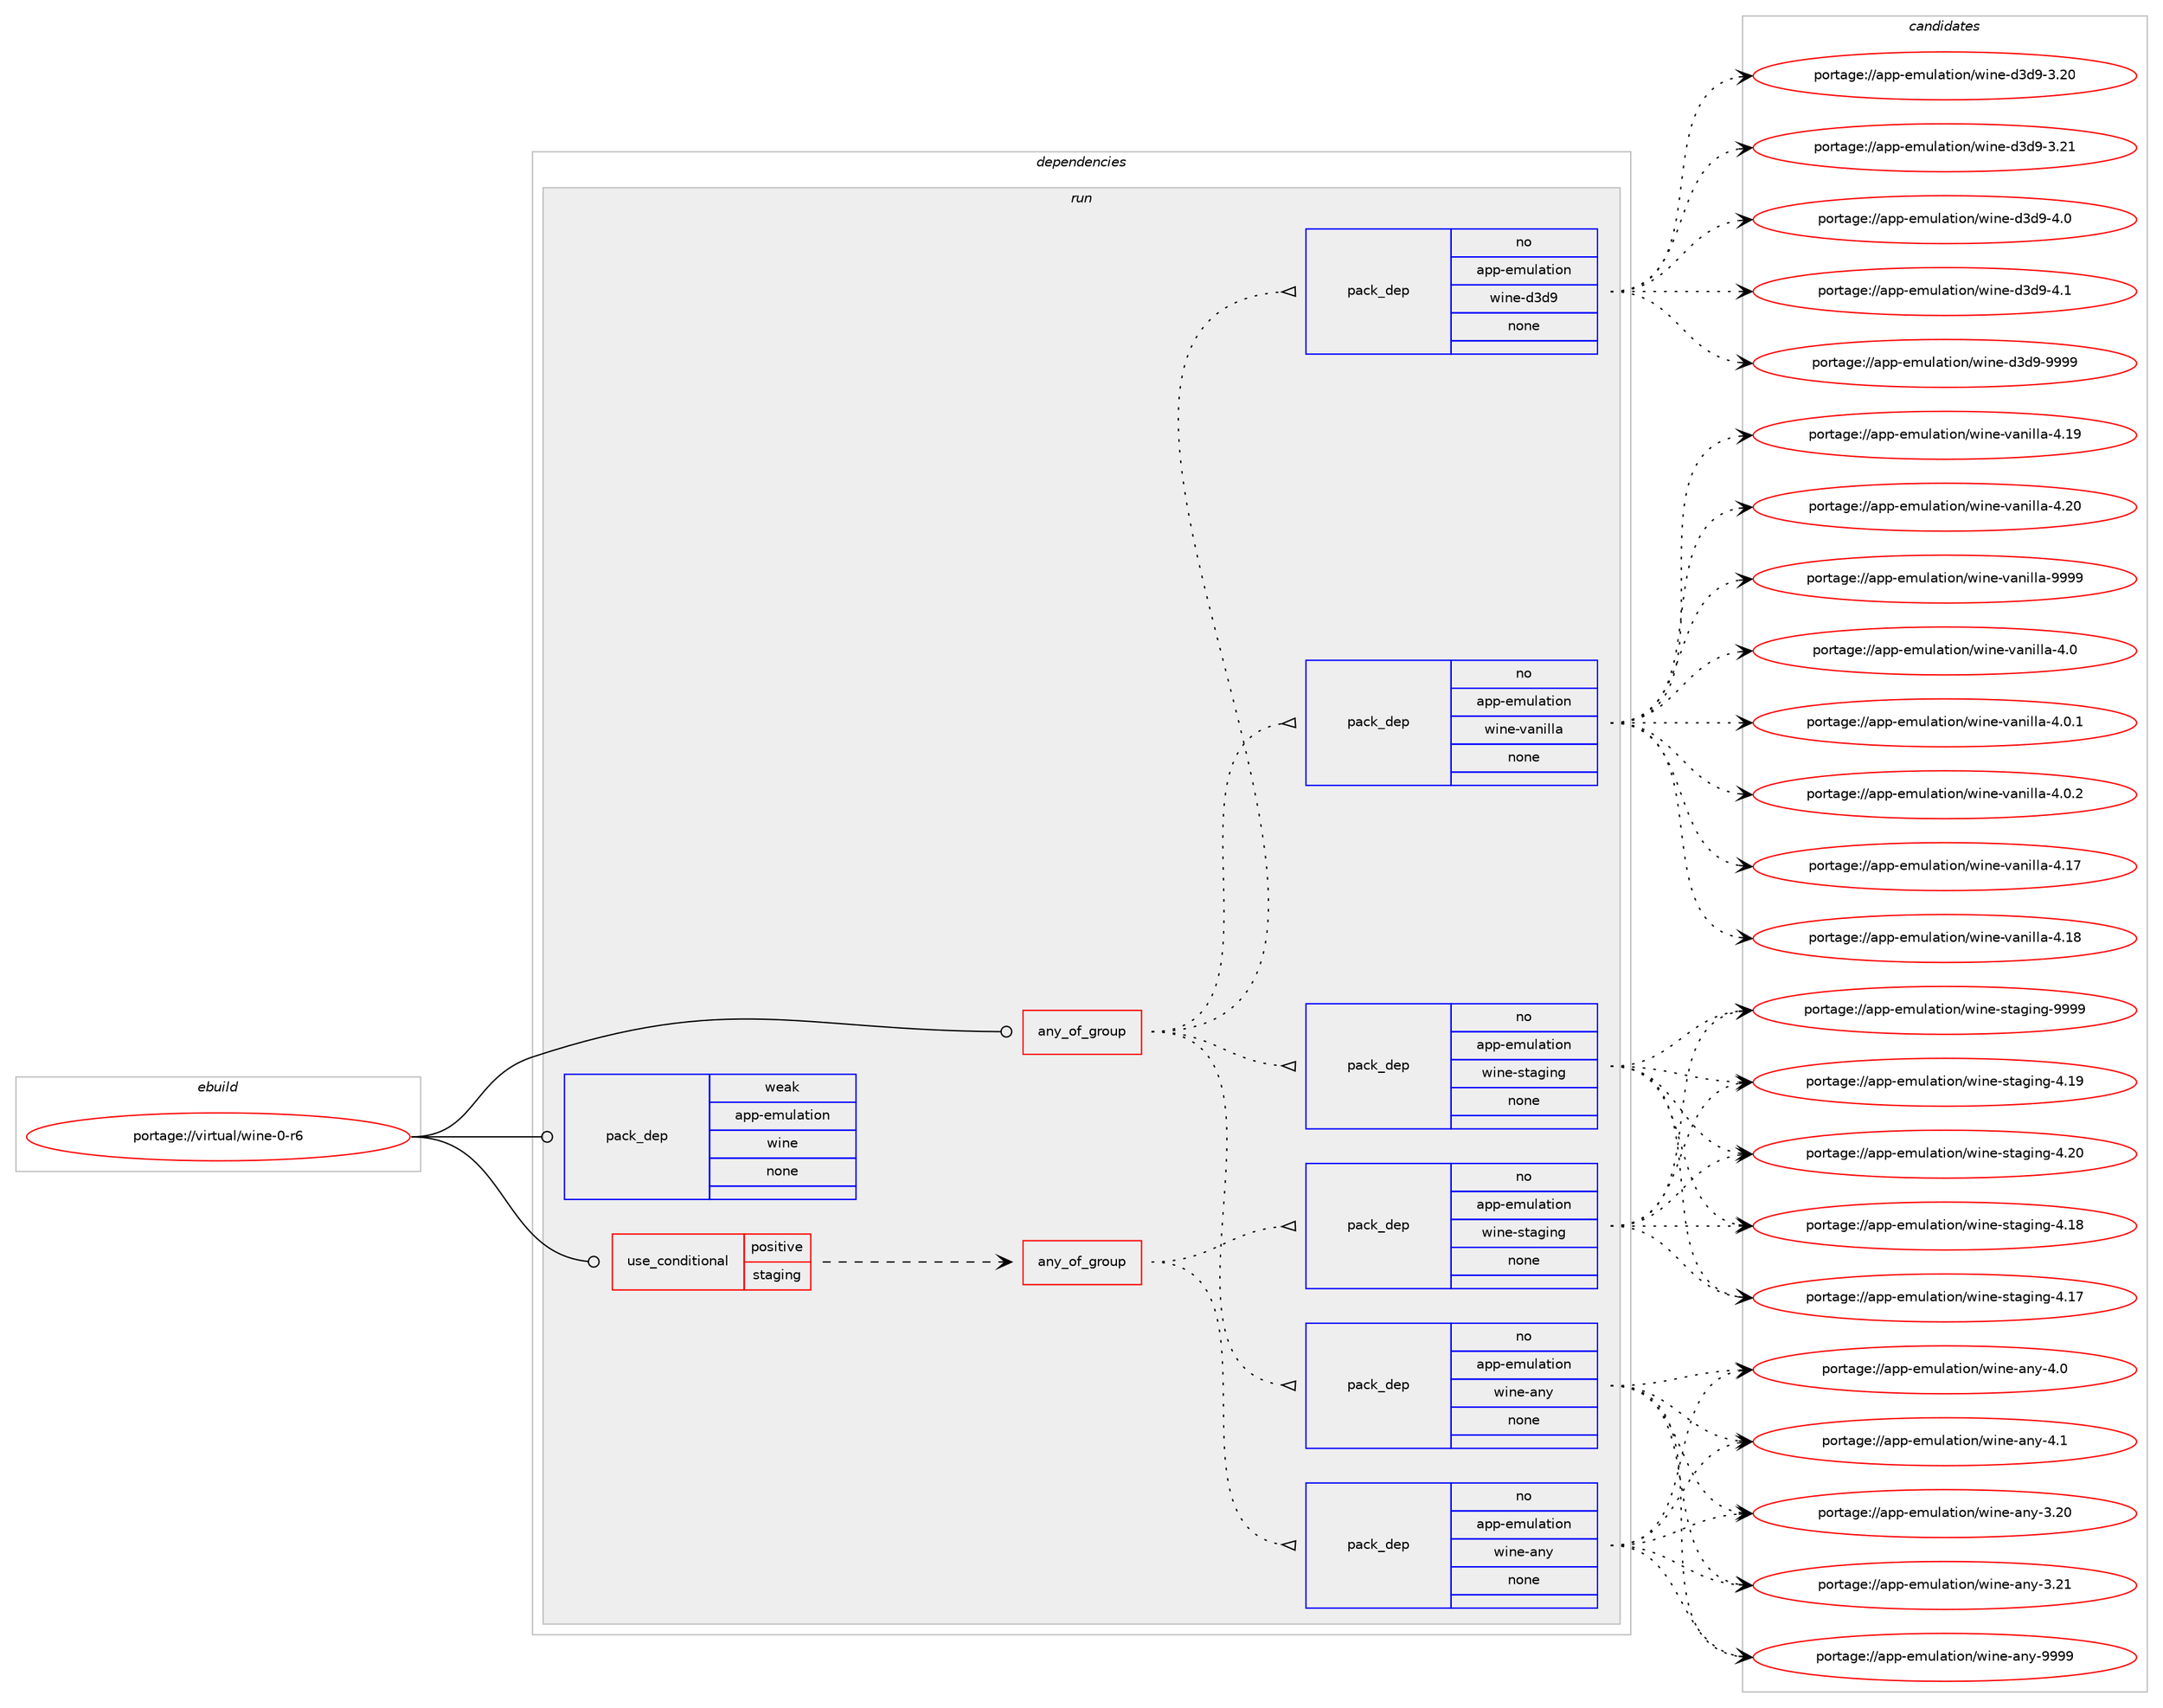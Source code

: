 digraph prolog {

# *************
# Graph options
# *************

newrank=true;
concentrate=true;
compound=true;
graph [rankdir=LR,fontname=Helvetica,fontsize=10,ranksep=1.5];#, ranksep=2.5, nodesep=0.2];
edge  [arrowhead=vee];
node  [fontname=Helvetica,fontsize=10];

# **********
# The ebuild
# **********

subgraph cluster_leftcol {
color=gray;
rank=same;
label=<<i>ebuild</i>>;
id [label="portage://virtual/wine-0-r6", color=red, width=4, href="../virtual/wine-0-r6.svg"];
}

# ****************
# The dependencies
# ****************

subgraph cluster_midcol {
color=gray;
label=<<i>dependencies</i>>;
subgraph cluster_compile {
fillcolor="#eeeeee";
style=filled;
label=<<i>compile</i>>;
}
subgraph cluster_compileandrun {
fillcolor="#eeeeee";
style=filled;
label=<<i>compile and run</i>>;
}
subgraph cluster_run {
fillcolor="#eeeeee";
style=filled;
label=<<i>run</i>>;
subgraph any7437 {
dependency436238 [label=<<TABLE BORDER="0" CELLBORDER="1" CELLSPACING="0" CELLPADDING="4"><TR><TD CELLPADDING="10">any_of_group</TD></TR></TABLE>>, shape=none, color=red];subgraph pack323392 {
dependency436239 [label=<<TABLE BORDER="0" CELLBORDER="1" CELLSPACING="0" CELLPADDING="4" WIDTH="220"><TR><TD ROWSPAN="6" CELLPADDING="30">pack_dep</TD></TR><TR><TD WIDTH="110">no</TD></TR><TR><TD>app-emulation</TD></TR><TR><TD>wine-vanilla</TD></TR><TR><TD>none</TD></TR><TR><TD></TD></TR></TABLE>>, shape=none, color=blue];
}
dependency436238:e -> dependency436239:w [weight=20,style="dotted",arrowhead="oinv"];
subgraph pack323393 {
dependency436240 [label=<<TABLE BORDER="0" CELLBORDER="1" CELLSPACING="0" CELLPADDING="4" WIDTH="220"><TR><TD ROWSPAN="6" CELLPADDING="30">pack_dep</TD></TR><TR><TD WIDTH="110">no</TD></TR><TR><TD>app-emulation</TD></TR><TR><TD>wine-staging</TD></TR><TR><TD>none</TD></TR><TR><TD></TD></TR></TABLE>>, shape=none, color=blue];
}
dependency436238:e -> dependency436240:w [weight=20,style="dotted",arrowhead="oinv"];
subgraph pack323394 {
dependency436241 [label=<<TABLE BORDER="0" CELLBORDER="1" CELLSPACING="0" CELLPADDING="4" WIDTH="220"><TR><TD ROWSPAN="6" CELLPADDING="30">pack_dep</TD></TR><TR><TD WIDTH="110">no</TD></TR><TR><TD>app-emulation</TD></TR><TR><TD>wine-d3d9</TD></TR><TR><TD>none</TD></TR><TR><TD></TD></TR></TABLE>>, shape=none, color=blue];
}
dependency436238:e -> dependency436241:w [weight=20,style="dotted",arrowhead="oinv"];
subgraph pack323395 {
dependency436242 [label=<<TABLE BORDER="0" CELLBORDER="1" CELLSPACING="0" CELLPADDING="4" WIDTH="220"><TR><TD ROWSPAN="6" CELLPADDING="30">pack_dep</TD></TR><TR><TD WIDTH="110">no</TD></TR><TR><TD>app-emulation</TD></TR><TR><TD>wine-any</TD></TR><TR><TD>none</TD></TR><TR><TD></TD></TR></TABLE>>, shape=none, color=blue];
}
dependency436238:e -> dependency436242:w [weight=20,style="dotted",arrowhead="oinv"];
}
id:e -> dependency436238:w [weight=20,style="solid",arrowhead="odot"];
subgraph cond105147 {
dependency436243 [label=<<TABLE BORDER="0" CELLBORDER="1" CELLSPACING="0" CELLPADDING="4"><TR><TD ROWSPAN="3" CELLPADDING="10">use_conditional</TD></TR><TR><TD>positive</TD></TR><TR><TD>staging</TD></TR></TABLE>>, shape=none, color=red];
subgraph any7438 {
dependency436244 [label=<<TABLE BORDER="0" CELLBORDER="1" CELLSPACING="0" CELLPADDING="4"><TR><TD CELLPADDING="10">any_of_group</TD></TR></TABLE>>, shape=none, color=red];subgraph pack323396 {
dependency436245 [label=<<TABLE BORDER="0" CELLBORDER="1" CELLSPACING="0" CELLPADDING="4" WIDTH="220"><TR><TD ROWSPAN="6" CELLPADDING="30">pack_dep</TD></TR><TR><TD WIDTH="110">no</TD></TR><TR><TD>app-emulation</TD></TR><TR><TD>wine-staging</TD></TR><TR><TD>none</TD></TR><TR><TD></TD></TR></TABLE>>, shape=none, color=blue];
}
dependency436244:e -> dependency436245:w [weight=20,style="dotted",arrowhead="oinv"];
subgraph pack323397 {
dependency436246 [label=<<TABLE BORDER="0" CELLBORDER="1" CELLSPACING="0" CELLPADDING="4" WIDTH="220"><TR><TD ROWSPAN="6" CELLPADDING="30">pack_dep</TD></TR><TR><TD WIDTH="110">no</TD></TR><TR><TD>app-emulation</TD></TR><TR><TD>wine-any</TD></TR><TR><TD>none</TD></TR><TR><TD></TD></TR></TABLE>>, shape=none, color=blue];
}
dependency436244:e -> dependency436246:w [weight=20,style="dotted",arrowhead="oinv"];
}
dependency436243:e -> dependency436244:w [weight=20,style="dashed",arrowhead="vee"];
}
id:e -> dependency436243:w [weight=20,style="solid",arrowhead="odot"];
subgraph pack323398 {
dependency436247 [label=<<TABLE BORDER="0" CELLBORDER="1" CELLSPACING="0" CELLPADDING="4" WIDTH="220"><TR><TD ROWSPAN="6" CELLPADDING="30">pack_dep</TD></TR><TR><TD WIDTH="110">weak</TD></TR><TR><TD>app-emulation</TD></TR><TR><TD>wine</TD></TR><TR><TD>none</TD></TR><TR><TD></TD></TR></TABLE>>, shape=none, color=blue];
}
id:e -> dependency436247:w [weight=20,style="solid",arrowhead="odot"];
}
}

# **************
# The candidates
# **************

subgraph cluster_choices {
rank=same;
color=gray;
label=<<i>candidates</i>>;

subgraph choice323392 {
color=black;
nodesep=1;
choiceportage9711211245101109117108971161051111104711910511010145118971101051081089745524648 [label="portage://app-emulation/wine-vanilla-4.0", color=red, width=4,href="../app-emulation/wine-vanilla-4.0.svg"];
choiceportage97112112451011091171089711610511111047119105110101451189711010510810897455246484649 [label="portage://app-emulation/wine-vanilla-4.0.1", color=red, width=4,href="../app-emulation/wine-vanilla-4.0.1.svg"];
choiceportage97112112451011091171089711610511111047119105110101451189711010510810897455246484650 [label="portage://app-emulation/wine-vanilla-4.0.2", color=red, width=4,href="../app-emulation/wine-vanilla-4.0.2.svg"];
choiceportage971121124510110911710897116105111110471191051101014511897110105108108974552464955 [label="portage://app-emulation/wine-vanilla-4.17", color=red, width=4,href="../app-emulation/wine-vanilla-4.17.svg"];
choiceportage971121124510110911710897116105111110471191051101014511897110105108108974552464956 [label="portage://app-emulation/wine-vanilla-4.18", color=red, width=4,href="../app-emulation/wine-vanilla-4.18.svg"];
choiceportage971121124510110911710897116105111110471191051101014511897110105108108974552464957 [label="portage://app-emulation/wine-vanilla-4.19", color=red, width=4,href="../app-emulation/wine-vanilla-4.19.svg"];
choiceportage971121124510110911710897116105111110471191051101014511897110105108108974552465048 [label="portage://app-emulation/wine-vanilla-4.20", color=red, width=4,href="../app-emulation/wine-vanilla-4.20.svg"];
choiceportage971121124510110911710897116105111110471191051101014511897110105108108974557575757 [label="portage://app-emulation/wine-vanilla-9999", color=red, width=4,href="../app-emulation/wine-vanilla-9999.svg"];
dependency436239:e -> choiceportage9711211245101109117108971161051111104711910511010145118971101051081089745524648:w [style=dotted,weight="100"];
dependency436239:e -> choiceportage97112112451011091171089711610511111047119105110101451189711010510810897455246484649:w [style=dotted,weight="100"];
dependency436239:e -> choiceportage97112112451011091171089711610511111047119105110101451189711010510810897455246484650:w [style=dotted,weight="100"];
dependency436239:e -> choiceportage971121124510110911710897116105111110471191051101014511897110105108108974552464955:w [style=dotted,weight="100"];
dependency436239:e -> choiceportage971121124510110911710897116105111110471191051101014511897110105108108974552464956:w [style=dotted,weight="100"];
dependency436239:e -> choiceportage971121124510110911710897116105111110471191051101014511897110105108108974552464957:w [style=dotted,weight="100"];
dependency436239:e -> choiceportage971121124510110911710897116105111110471191051101014511897110105108108974552465048:w [style=dotted,weight="100"];
dependency436239:e -> choiceportage971121124510110911710897116105111110471191051101014511897110105108108974557575757:w [style=dotted,weight="100"];
}
subgraph choice323393 {
color=black;
nodesep=1;
choiceportage9711211245101109117108971161051111104711910511010145115116971031051101034552464955 [label="portage://app-emulation/wine-staging-4.17", color=red, width=4,href="../app-emulation/wine-staging-4.17.svg"];
choiceportage9711211245101109117108971161051111104711910511010145115116971031051101034552464956 [label="portage://app-emulation/wine-staging-4.18", color=red, width=4,href="../app-emulation/wine-staging-4.18.svg"];
choiceportage9711211245101109117108971161051111104711910511010145115116971031051101034552464957 [label="portage://app-emulation/wine-staging-4.19", color=red, width=4,href="../app-emulation/wine-staging-4.19.svg"];
choiceportage9711211245101109117108971161051111104711910511010145115116971031051101034552465048 [label="portage://app-emulation/wine-staging-4.20", color=red, width=4,href="../app-emulation/wine-staging-4.20.svg"];
choiceportage9711211245101109117108971161051111104711910511010145115116971031051101034557575757 [label="portage://app-emulation/wine-staging-9999", color=red, width=4,href="../app-emulation/wine-staging-9999.svg"];
dependency436240:e -> choiceportage9711211245101109117108971161051111104711910511010145115116971031051101034552464955:w [style=dotted,weight="100"];
dependency436240:e -> choiceportage9711211245101109117108971161051111104711910511010145115116971031051101034552464956:w [style=dotted,weight="100"];
dependency436240:e -> choiceportage9711211245101109117108971161051111104711910511010145115116971031051101034552464957:w [style=dotted,weight="100"];
dependency436240:e -> choiceportage9711211245101109117108971161051111104711910511010145115116971031051101034552465048:w [style=dotted,weight="100"];
dependency436240:e -> choiceportage9711211245101109117108971161051111104711910511010145115116971031051101034557575757:w [style=dotted,weight="100"];
}
subgraph choice323394 {
color=black;
nodesep=1;
choiceportage971121124510110911710897116105111110471191051101014510051100574551465048 [label="portage://app-emulation/wine-d3d9-3.20", color=red, width=4,href="../app-emulation/wine-d3d9-3.20.svg"];
choiceportage971121124510110911710897116105111110471191051101014510051100574551465049 [label="portage://app-emulation/wine-d3d9-3.21", color=red, width=4,href="../app-emulation/wine-d3d9-3.21.svg"];
choiceportage9711211245101109117108971161051111104711910511010145100511005745524648 [label="portage://app-emulation/wine-d3d9-4.0", color=red, width=4,href="../app-emulation/wine-d3d9-4.0.svg"];
choiceportage9711211245101109117108971161051111104711910511010145100511005745524649 [label="portage://app-emulation/wine-d3d9-4.1", color=red, width=4,href="../app-emulation/wine-d3d9-4.1.svg"];
choiceportage971121124510110911710897116105111110471191051101014510051100574557575757 [label="portage://app-emulation/wine-d3d9-9999", color=red, width=4,href="../app-emulation/wine-d3d9-9999.svg"];
dependency436241:e -> choiceportage971121124510110911710897116105111110471191051101014510051100574551465048:w [style=dotted,weight="100"];
dependency436241:e -> choiceportage971121124510110911710897116105111110471191051101014510051100574551465049:w [style=dotted,weight="100"];
dependency436241:e -> choiceportage9711211245101109117108971161051111104711910511010145100511005745524648:w [style=dotted,weight="100"];
dependency436241:e -> choiceportage9711211245101109117108971161051111104711910511010145100511005745524649:w [style=dotted,weight="100"];
dependency436241:e -> choiceportage971121124510110911710897116105111110471191051101014510051100574557575757:w [style=dotted,weight="100"];
}
subgraph choice323395 {
color=black;
nodesep=1;
choiceportage9711211245101109117108971161051111104711910511010145971101214551465048 [label="portage://app-emulation/wine-any-3.20", color=red, width=4,href="../app-emulation/wine-any-3.20.svg"];
choiceportage9711211245101109117108971161051111104711910511010145971101214551465049 [label="portage://app-emulation/wine-any-3.21", color=red, width=4,href="../app-emulation/wine-any-3.21.svg"];
choiceportage97112112451011091171089711610511111047119105110101459711012145524648 [label="portage://app-emulation/wine-any-4.0", color=red, width=4,href="../app-emulation/wine-any-4.0.svg"];
choiceportage97112112451011091171089711610511111047119105110101459711012145524649 [label="portage://app-emulation/wine-any-4.1", color=red, width=4,href="../app-emulation/wine-any-4.1.svg"];
choiceportage9711211245101109117108971161051111104711910511010145971101214557575757 [label="portage://app-emulation/wine-any-9999", color=red, width=4,href="../app-emulation/wine-any-9999.svg"];
dependency436242:e -> choiceportage9711211245101109117108971161051111104711910511010145971101214551465048:w [style=dotted,weight="100"];
dependency436242:e -> choiceportage9711211245101109117108971161051111104711910511010145971101214551465049:w [style=dotted,weight="100"];
dependency436242:e -> choiceportage97112112451011091171089711610511111047119105110101459711012145524648:w [style=dotted,weight="100"];
dependency436242:e -> choiceportage97112112451011091171089711610511111047119105110101459711012145524649:w [style=dotted,weight="100"];
dependency436242:e -> choiceportage9711211245101109117108971161051111104711910511010145971101214557575757:w [style=dotted,weight="100"];
}
subgraph choice323396 {
color=black;
nodesep=1;
choiceportage9711211245101109117108971161051111104711910511010145115116971031051101034552464955 [label="portage://app-emulation/wine-staging-4.17", color=red, width=4,href="../app-emulation/wine-staging-4.17.svg"];
choiceportage9711211245101109117108971161051111104711910511010145115116971031051101034552464956 [label="portage://app-emulation/wine-staging-4.18", color=red, width=4,href="../app-emulation/wine-staging-4.18.svg"];
choiceportage9711211245101109117108971161051111104711910511010145115116971031051101034552464957 [label="portage://app-emulation/wine-staging-4.19", color=red, width=4,href="../app-emulation/wine-staging-4.19.svg"];
choiceportage9711211245101109117108971161051111104711910511010145115116971031051101034552465048 [label="portage://app-emulation/wine-staging-4.20", color=red, width=4,href="../app-emulation/wine-staging-4.20.svg"];
choiceportage9711211245101109117108971161051111104711910511010145115116971031051101034557575757 [label="portage://app-emulation/wine-staging-9999", color=red, width=4,href="../app-emulation/wine-staging-9999.svg"];
dependency436245:e -> choiceportage9711211245101109117108971161051111104711910511010145115116971031051101034552464955:w [style=dotted,weight="100"];
dependency436245:e -> choiceportage9711211245101109117108971161051111104711910511010145115116971031051101034552464956:w [style=dotted,weight="100"];
dependency436245:e -> choiceportage9711211245101109117108971161051111104711910511010145115116971031051101034552464957:w [style=dotted,weight="100"];
dependency436245:e -> choiceportage9711211245101109117108971161051111104711910511010145115116971031051101034552465048:w [style=dotted,weight="100"];
dependency436245:e -> choiceportage9711211245101109117108971161051111104711910511010145115116971031051101034557575757:w [style=dotted,weight="100"];
}
subgraph choice323397 {
color=black;
nodesep=1;
choiceportage9711211245101109117108971161051111104711910511010145971101214551465048 [label="portage://app-emulation/wine-any-3.20", color=red, width=4,href="../app-emulation/wine-any-3.20.svg"];
choiceportage9711211245101109117108971161051111104711910511010145971101214551465049 [label="portage://app-emulation/wine-any-3.21", color=red, width=4,href="../app-emulation/wine-any-3.21.svg"];
choiceportage97112112451011091171089711610511111047119105110101459711012145524648 [label="portage://app-emulation/wine-any-4.0", color=red, width=4,href="../app-emulation/wine-any-4.0.svg"];
choiceportage97112112451011091171089711610511111047119105110101459711012145524649 [label="portage://app-emulation/wine-any-4.1", color=red, width=4,href="../app-emulation/wine-any-4.1.svg"];
choiceportage9711211245101109117108971161051111104711910511010145971101214557575757 [label="portage://app-emulation/wine-any-9999", color=red, width=4,href="../app-emulation/wine-any-9999.svg"];
dependency436246:e -> choiceportage9711211245101109117108971161051111104711910511010145971101214551465048:w [style=dotted,weight="100"];
dependency436246:e -> choiceportage9711211245101109117108971161051111104711910511010145971101214551465049:w [style=dotted,weight="100"];
dependency436246:e -> choiceportage97112112451011091171089711610511111047119105110101459711012145524648:w [style=dotted,weight="100"];
dependency436246:e -> choiceportage97112112451011091171089711610511111047119105110101459711012145524649:w [style=dotted,weight="100"];
dependency436246:e -> choiceportage9711211245101109117108971161051111104711910511010145971101214557575757:w [style=dotted,weight="100"];
}
subgraph choice323398 {
color=black;
nodesep=1;
}
}

}
